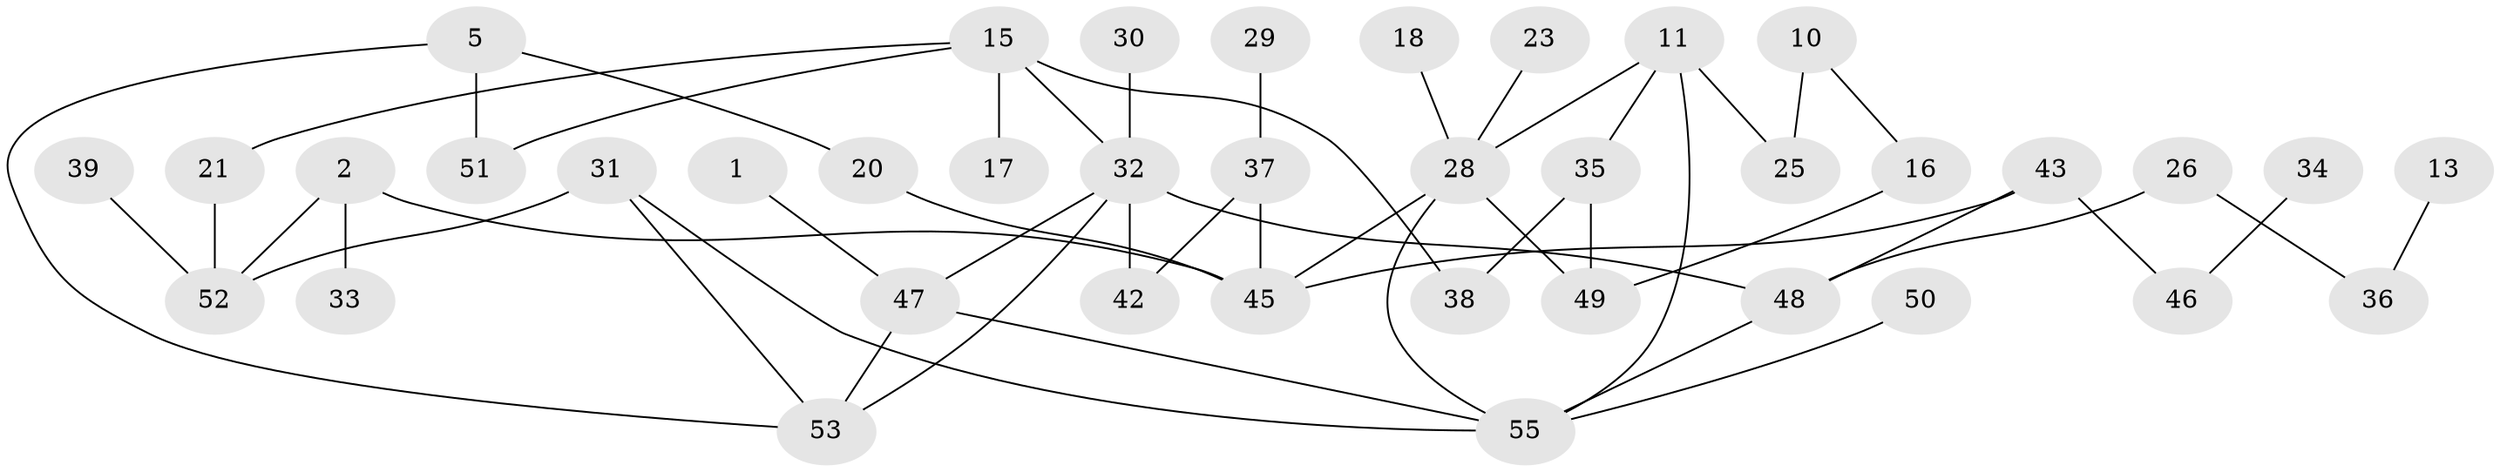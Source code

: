 // original degree distribution, {3: 0.24770642201834864, 1: 0.24770642201834864, 2: 0.28440366972477066, 4: 0.09174311926605505, 0: 0.11009174311926606, 6: 0.01834862385321101}
// Generated by graph-tools (version 1.1) at 2025/49/03/09/25 03:49:06]
// undirected, 39 vertices, 51 edges
graph export_dot {
graph [start="1"]
  node [color=gray90,style=filled];
  1;
  2;
  5;
  10;
  11;
  13;
  15;
  16;
  17;
  18;
  20;
  21;
  23;
  25;
  26;
  28;
  29;
  30;
  31;
  32;
  33;
  34;
  35;
  36;
  37;
  38;
  39;
  42;
  43;
  45;
  46;
  47;
  48;
  49;
  50;
  51;
  52;
  53;
  55;
  1 -- 47 [weight=1.0];
  2 -- 33 [weight=1.0];
  2 -- 45 [weight=1.0];
  2 -- 52 [weight=1.0];
  5 -- 20 [weight=1.0];
  5 -- 51 [weight=1.0];
  5 -- 53 [weight=1.0];
  10 -- 16 [weight=1.0];
  10 -- 25 [weight=1.0];
  11 -- 25 [weight=1.0];
  11 -- 28 [weight=1.0];
  11 -- 35 [weight=1.0];
  11 -- 55 [weight=1.0];
  13 -- 36 [weight=1.0];
  15 -- 17 [weight=1.0];
  15 -- 21 [weight=1.0];
  15 -- 32 [weight=1.0];
  15 -- 38 [weight=1.0];
  15 -- 51 [weight=1.0];
  16 -- 49 [weight=1.0];
  18 -- 28 [weight=1.0];
  20 -- 45 [weight=2.0];
  21 -- 52 [weight=1.0];
  23 -- 28 [weight=1.0];
  26 -- 36 [weight=1.0];
  26 -- 48 [weight=1.0];
  28 -- 45 [weight=1.0];
  28 -- 49 [weight=2.0];
  28 -- 55 [weight=1.0];
  29 -- 37 [weight=1.0];
  30 -- 32 [weight=1.0];
  31 -- 52 [weight=1.0];
  31 -- 53 [weight=1.0];
  31 -- 55 [weight=1.0];
  32 -- 42 [weight=1.0];
  32 -- 47 [weight=1.0];
  32 -- 48 [weight=1.0];
  32 -- 53 [weight=1.0];
  34 -- 46 [weight=1.0];
  35 -- 38 [weight=1.0];
  35 -- 49 [weight=1.0];
  37 -- 42 [weight=1.0];
  37 -- 45 [weight=1.0];
  39 -- 52 [weight=1.0];
  43 -- 45 [weight=1.0];
  43 -- 46 [weight=1.0];
  43 -- 48 [weight=1.0];
  47 -- 53 [weight=1.0];
  47 -- 55 [weight=1.0];
  48 -- 55 [weight=1.0];
  50 -- 55 [weight=1.0];
}

